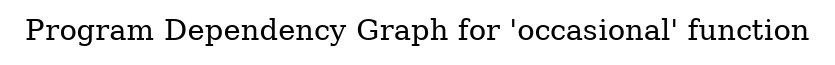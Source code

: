 digraph "Program Dependency Graph for 'occasional' function" {
	label="Program Dependency Graph for 'occasional' function";

}
